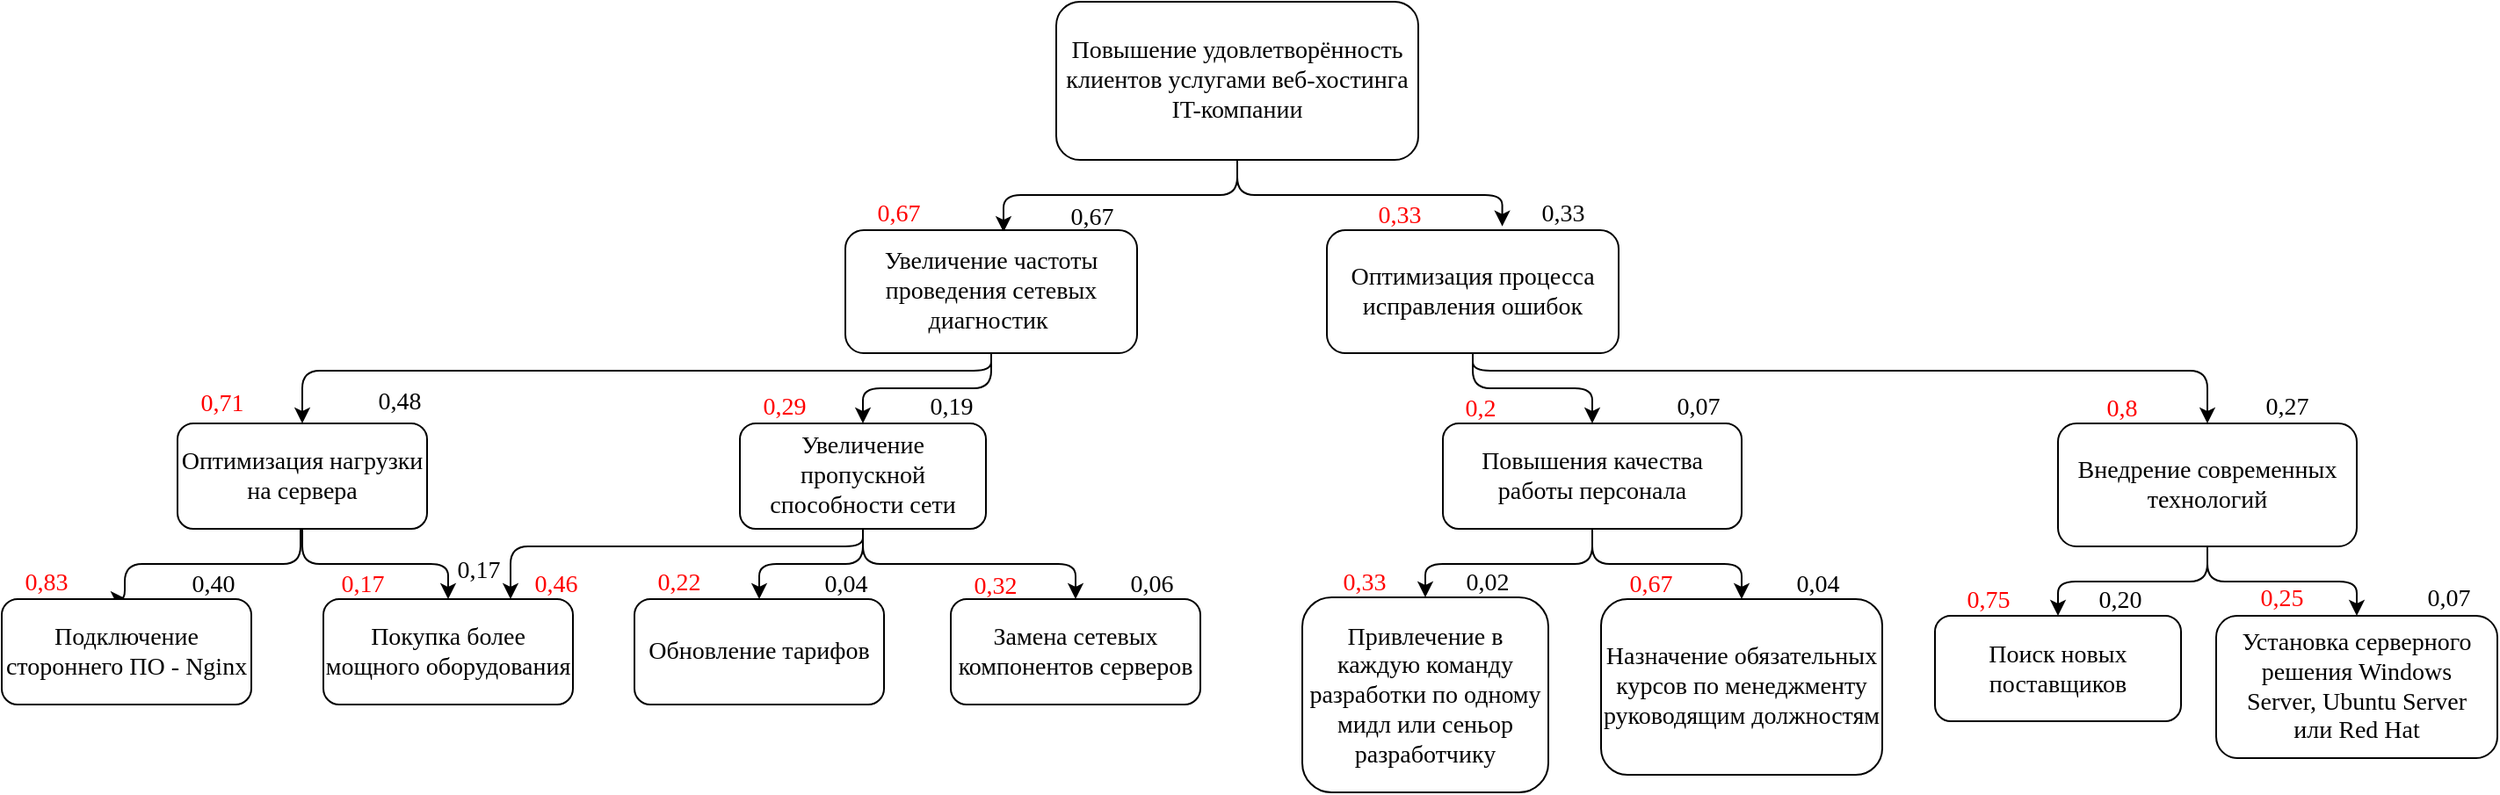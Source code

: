<mxfile version="25.0.3">
  <diagram id="-U4Rq2_LiVTU-U3_JhcS" name="Страница — 1">
    <mxGraphModel dx="2195" dy="788" grid="1" gridSize="10" guides="1" tooltips="1" connect="1" arrows="1" fold="1" page="1" pageScale="1" pageWidth="827" pageHeight="1169" math="0" shadow="0">
      <root>
        <mxCell id="0" />
        <mxCell id="1" parent="0" />
        <mxCell id="rKThlj-VnmYh2Qli6RmX-1" style="edgeStyle=orthogonalEdgeStyle;rounded=1;orthogonalLoop=1;jettySize=auto;html=1;entryX=0.545;entryY=0.016;entryDx=0;entryDy=0;entryPerimeter=0;fontSize=14;fontFamily=Times New Roman;" parent="1" source="HNKaG11sOsc3vyj5DOX0-1" target="rKThlj-VnmYh2Qli6RmX-3" edge="1">
          <mxGeometry relative="1" as="geometry">
            <mxPoint x="160" y="220" as="targetPoint" />
            <Array as="points">
              <mxPoint x="403" y="190" />
              <mxPoint x="270" y="190" />
              <mxPoint x="270" y="211" />
            </Array>
          </mxGeometry>
        </mxCell>
        <mxCell id="HNKaG11sOsc3vyj5DOX0-1" value="&lt;span style=&quot;text-align: left;&quot;&gt;Повышение удовлетворённость клиентов услугами веб-хостинга IT-компании&lt;/span&gt;" style="rounded=1;whiteSpace=wrap;html=1;fontSize=14;fontFamily=Times New Roman;" parent="1" vertex="1">
          <mxGeometry x="300" y="80" width="206" height="90" as="geometry" />
        </mxCell>
        <mxCell id="rKThlj-VnmYh2Qli6RmX-7" style="edgeStyle=orthogonalEdgeStyle;rounded=1;orthogonalLoop=1;jettySize=auto;html=1;entryX=0.5;entryY=0;entryDx=0;entryDy=0;fontSize=14;fontFamily=Times New Roman;" parent="1" source="rKThlj-VnmYh2Qli6RmX-3" target="rKThlj-VnmYh2Qli6RmX-6" edge="1">
          <mxGeometry relative="1" as="geometry">
            <Array as="points">
              <mxPoint x="263" y="290" />
              <mxPoint x="-129" y="290" />
            </Array>
          </mxGeometry>
        </mxCell>
        <mxCell id="rKThlj-VnmYh2Qli6RmX-9" style="edgeStyle=orthogonalEdgeStyle;rounded=1;orthogonalLoop=1;jettySize=auto;html=1;entryX=0.5;entryY=0;entryDx=0;entryDy=0;fontSize=14;fontFamily=Times New Roman;" parent="1" source="rKThlj-VnmYh2Qli6RmX-3" target="rKThlj-VnmYh2Qli6RmX-8" edge="1">
          <mxGeometry relative="1" as="geometry" />
        </mxCell>
        <mxCell id="rKThlj-VnmYh2Qli6RmX-3" value="&lt;div&gt;&lt;span style=&quot;background-color: initial;&quot;&gt;Увеличение частоты проведения сетевых диагностик&amp;nbsp;&lt;/span&gt;&lt;/div&gt;" style="rounded=1;whiteSpace=wrap;html=1;align=center;fontSize=14;fontFamily=Times New Roman;" parent="1" vertex="1">
          <mxGeometry x="180" y="210" width="166" height="70" as="geometry" />
        </mxCell>
        <mxCell id="rKThlj-VnmYh2Qli6RmX-26" style="edgeStyle=orthogonalEdgeStyle;rounded=1;orthogonalLoop=1;jettySize=auto;html=1;entryX=0.5;entryY=0;entryDx=0;entryDy=0;fontSize=14;fontFamily=Times New Roman;" parent="1" source="rKThlj-VnmYh2Qli6RmX-4" target="rKThlj-VnmYh2Qli6RmX-24" edge="1">
          <mxGeometry relative="1" as="geometry" />
        </mxCell>
        <mxCell id="rKThlj-VnmYh2Qli6RmX-27" style="edgeStyle=orthogonalEdgeStyle;rounded=1;orthogonalLoop=1;jettySize=auto;html=1;entryX=0.5;entryY=0;entryDx=0;entryDy=0;fontSize=14;fontFamily=Times New Roman;" parent="1" source="rKThlj-VnmYh2Qli6RmX-4" target="rKThlj-VnmYh2Qli6RmX-25" edge="1">
          <mxGeometry relative="1" as="geometry">
            <Array as="points">
              <mxPoint x="537" y="290" />
              <mxPoint x="955" y="290" />
            </Array>
          </mxGeometry>
        </mxCell>
        <mxCell id="rKThlj-VnmYh2Qli6RmX-4" value="&lt;div&gt;&lt;span&gt;Оптимизация процесса исправления ошибок&lt;/span&gt;&lt;/div&gt;" style="rounded=1;whiteSpace=wrap;html=1;align=center;fontSize=14;fontFamily=Times New Roman;" parent="1" vertex="1">
          <mxGeometry x="454" y="210" width="166" height="70" as="geometry" />
        </mxCell>
        <mxCell id="rKThlj-VnmYh2Qli6RmX-5" style="edgeStyle=orthogonalEdgeStyle;rounded=1;orthogonalLoop=1;jettySize=auto;html=1;entryX=0.601;entryY=-0.031;entryDx=0;entryDy=0;entryPerimeter=0;fontSize=14;fontFamily=Times New Roman;" parent="1" source="HNKaG11sOsc3vyj5DOX0-1" target="rKThlj-VnmYh2Qli6RmX-4" edge="1">
          <mxGeometry relative="1" as="geometry" />
        </mxCell>
        <mxCell id="rKThlj-VnmYh2Qli6RmX-13" style="edgeStyle=orthogonalEdgeStyle;rounded=1;orthogonalLoop=1;jettySize=auto;html=1;entryX=0.5;entryY=0;entryDx=0;entryDy=0;fontSize=14;fontFamily=Times New Roman;" parent="1" source="rKThlj-VnmYh2Qli6RmX-6" target="rKThlj-VnmYh2Qli6RmX-12" edge="1">
          <mxGeometry relative="1" as="geometry" />
        </mxCell>
        <mxCell id="rKThlj-VnmYh2Qli6RmX-14" style="edgeStyle=orthogonalEdgeStyle;rounded=1;orthogonalLoop=1;jettySize=auto;html=1;entryX=0.5;entryY=0;entryDx=0;entryDy=0;fontSize=14;fontFamily=Times New Roman;" parent="1" source="rKThlj-VnmYh2Qli6RmX-6" target="rKThlj-VnmYh2Qli6RmX-11" edge="1">
          <mxGeometry relative="1" as="geometry">
            <Array as="points">
              <mxPoint x="-130" y="400" />
              <mxPoint x="-230" y="400" />
              <mxPoint x="-230" y="420" />
            </Array>
          </mxGeometry>
        </mxCell>
        <mxCell id="rKThlj-VnmYh2Qli6RmX-6" value="&lt;div&gt;&lt;span style=&quot;background-color: initial;&quot;&gt;Оптимизация нагрузки на сервера&lt;/span&gt;&lt;/div&gt;" style="rounded=1;whiteSpace=wrap;html=1;align=center;fontSize=14;fontFamily=Times New Roman;" parent="1" vertex="1">
          <mxGeometry x="-200" y="320" width="142" height="60" as="geometry" />
        </mxCell>
        <mxCell id="rKThlj-VnmYh2Qli6RmX-17" style="edgeStyle=orthogonalEdgeStyle;rounded=1;orthogonalLoop=1;jettySize=auto;html=1;entryX=0.5;entryY=0;entryDx=0;entryDy=0;fontSize=14;fontFamily=Times New Roman;" parent="1" source="rKThlj-VnmYh2Qli6RmX-8" target="rKThlj-VnmYh2Qli6RmX-15" edge="1">
          <mxGeometry relative="1" as="geometry" />
        </mxCell>
        <mxCell id="rKThlj-VnmYh2Qli6RmX-18" style="edgeStyle=orthogonalEdgeStyle;rounded=1;orthogonalLoop=1;jettySize=auto;html=1;entryX=0.5;entryY=0;entryDx=0;entryDy=0;fontSize=14;fontFamily=Times New Roman;" parent="1" source="rKThlj-VnmYh2Qli6RmX-8" target="rKThlj-VnmYh2Qli6RmX-16" edge="1">
          <mxGeometry relative="1" as="geometry" />
        </mxCell>
        <mxCell id="rKThlj-VnmYh2Qli6RmX-19" style="edgeStyle=orthogonalEdgeStyle;rounded=1;orthogonalLoop=1;jettySize=auto;html=1;entryX=0.75;entryY=0;entryDx=0;entryDy=0;fontSize=14;fontFamily=Times New Roman;" parent="1" source="rKThlj-VnmYh2Qli6RmX-8" target="rKThlj-VnmYh2Qli6RmX-12" edge="1">
          <mxGeometry relative="1" as="geometry">
            <Array as="points">
              <mxPoint x="190" y="390" />
              <mxPoint x="-10" y="390" />
            </Array>
          </mxGeometry>
        </mxCell>
        <mxCell id="rKThlj-VnmYh2Qli6RmX-8" value="&lt;span&gt;Увеличение пропускной способности сети&lt;/span&gt;" style="rounded=1;whiteSpace=wrap;html=1;align=center;fontSize=14;fontFamily=Times New Roman;" parent="1" vertex="1">
          <mxGeometry x="120" y="320" width="140" height="60" as="geometry" />
        </mxCell>
        <mxCell id="rKThlj-VnmYh2Qli6RmX-11" value="&lt;div&gt;&lt;span&gt;Подключение стороннего ПО -&amp;nbsp;&lt;/span&gt;&lt;span style=&quot;background-color: initial;&quot;&gt;Nginx&lt;/span&gt;&lt;/div&gt;" style="rounded=1;whiteSpace=wrap;html=1;align=center;fontSize=14;fontFamily=Times New Roman;" parent="1" vertex="1">
          <mxGeometry x="-300" y="420" width="142" height="60" as="geometry" />
        </mxCell>
        <mxCell id="rKThlj-VnmYh2Qli6RmX-12" value="&lt;span&gt;Покупка более мощного оборудования&lt;/span&gt;" style="rounded=1;whiteSpace=wrap;html=1;align=center;fontSize=14;fontFamily=Times New Roman;" parent="1" vertex="1">
          <mxGeometry x="-117" y="420" width="142" height="60" as="geometry" />
        </mxCell>
        <mxCell id="rKThlj-VnmYh2Qli6RmX-15" value="&lt;span&gt;Обновление тарифов&lt;/span&gt;" style="rounded=1;whiteSpace=wrap;html=1;align=center;fontSize=14;fontFamily=Times New Roman;" parent="1" vertex="1">
          <mxGeometry x="60" y="420" width="142" height="60" as="geometry" />
        </mxCell>
        <mxCell id="rKThlj-VnmYh2Qli6RmX-16" value="&lt;span&gt;Замена сетевых компонентов серверов&lt;/span&gt;" style="rounded=1;whiteSpace=wrap;html=1;align=center;fontSize=14;fontFamily=Times New Roman;" parent="1" vertex="1">
          <mxGeometry x="240" y="420" width="142" height="60" as="geometry" />
        </mxCell>
        <mxCell id="rKThlj-VnmYh2Qli6RmX-20" value="&lt;span&gt;Привлечение в каждую команду разработки по одному мидл или сеньор разработчику&lt;/span&gt;" style="rounded=1;whiteSpace=wrap;html=1;align=center;fontSize=14;fontFamily=Times New Roman;" parent="1" vertex="1">
          <mxGeometry x="440" y="419" width="140" height="111" as="geometry" />
        </mxCell>
        <mxCell id="rKThlj-VnmYh2Qli6RmX-21" value="&lt;span&gt;Назначение обязательных курсов по менеджменту руководящим должностям&lt;/span&gt;" style="rounded=1;whiteSpace=wrap;html=1;align=center;fontSize=14;fontFamily=Times New Roman;" parent="1" vertex="1">
          <mxGeometry x="610" y="420" width="160" height="100" as="geometry" />
        </mxCell>
        <mxCell id="rKThlj-VnmYh2Qli6RmX-22" value="&lt;span&gt;Поиск новых поставщиков&lt;/span&gt;" style="rounded=1;whiteSpace=wrap;html=1;align=center;fontSize=14;fontFamily=Times New Roman;" parent="1" vertex="1">
          <mxGeometry x="800" y="429.5" width="140" height="60" as="geometry" />
        </mxCell>
        <mxCell id="rKThlj-VnmYh2Qli6RmX-23" value="&lt;font&gt;Установка серверного решения&amp;nbsp;&lt;span style=&quot;text-align: left;&quot;&gt;Windows Server&lt;/span&gt;,&amp;nbsp;&lt;span style=&quot;text-align: left; background-color: initial;&quot;&gt;Ubuntu Server или&amp;nbsp;&lt;/span&gt;&lt;span style=&quot;text-align: left; background-color: initial;&quot;&gt;Red Hat&lt;/span&gt;&lt;/font&gt;" style="rounded=1;whiteSpace=wrap;html=1;align=center;fontSize=14;fontFamily=Times New Roman;" parent="1" vertex="1">
          <mxGeometry x="960" y="429.5" width="160" height="81" as="geometry" />
        </mxCell>
        <mxCell id="rKThlj-VnmYh2Qli6RmX-28" style="edgeStyle=orthogonalEdgeStyle;rounded=1;orthogonalLoop=1;jettySize=auto;html=1;entryX=0.5;entryY=0;entryDx=0;entryDy=0;fontSize=14;fontFamily=Times New Roman;" parent="1" source="rKThlj-VnmYh2Qli6RmX-24" target="rKThlj-VnmYh2Qli6RmX-20" edge="1">
          <mxGeometry relative="1" as="geometry" />
        </mxCell>
        <mxCell id="rKThlj-VnmYh2Qli6RmX-29" style="edgeStyle=orthogonalEdgeStyle;rounded=1;orthogonalLoop=1;jettySize=auto;html=1;entryX=0.5;entryY=0;entryDx=0;entryDy=0;fontSize=14;fontFamily=Times New Roman;" parent="1" source="rKThlj-VnmYh2Qli6RmX-24" target="rKThlj-VnmYh2Qli6RmX-21" edge="1">
          <mxGeometry relative="1" as="geometry" />
        </mxCell>
        <mxCell id="rKThlj-VnmYh2Qli6RmX-24" value="&lt;span&gt;Повышения качества работы персонала&lt;/span&gt;" style="rounded=1;whiteSpace=wrap;html=1;align=center;fontSize=14;fontFamily=Times New Roman;" parent="1" vertex="1">
          <mxGeometry x="520" y="320" width="170" height="60" as="geometry" />
        </mxCell>
        <mxCell id="rKThlj-VnmYh2Qli6RmX-30" style="edgeStyle=orthogonalEdgeStyle;rounded=1;orthogonalLoop=1;jettySize=auto;html=1;entryX=0.5;entryY=0;entryDx=0;entryDy=0;fontSize=14;fontFamily=Times New Roman;" parent="1" source="rKThlj-VnmYh2Qli6RmX-25" target="rKThlj-VnmYh2Qli6RmX-22" edge="1">
          <mxGeometry relative="1" as="geometry" />
        </mxCell>
        <mxCell id="rKThlj-VnmYh2Qli6RmX-31" style="edgeStyle=orthogonalEdgeStyle;rounded=1;orthogonalLoop=1;jettySize=auto;html=1;entryX=0.5;entryY=0;entryDx=0;entryDy=0;fontSize=14;fontFamily=Times New Roman;" parent="1" source="rKThlj-VnmYh2Qli6RmX-25" target="rKThlj-VnmYh2Qli6RmX-23" edge="1">
          <mxGeometry relative="1" as="geometry" />
        </mxCell>
        <mxCell id="rKThlj-VnmYh2Qli6RmX-25" value="&lt;span&gt;Внедрение современных технологий&lt;/span&gt;" style="rounded=1;whiteSpace=wrap;html=1;align=center;fontSize=14;fontFamily=Times New Roman;" parent="1" vertex="1">
          <mxGeometry x="870" y="320" width="170" height="70" as="geometry" />
        </mxCell>
        <mxCell id="eu9lil6IsJVL8vnQT2Gd-2" value="0,67" style="text;html=1;align=center;verticalAlign=middle;resizable=0;points=[];autosize=1;strokeColor=none;fillColor=none;fontColor=#ff0000;fontSize=14;fontFamily=Times New Roman;" parent="1" vertex="1">
          <mxGeometry x="185" y="186" width="50" height="30" as="geometry" />
        </mxCell>
        <mxCell id="eu9lil6IsJVL8vnQT2Gd-3" value="0,33" style="text;html=1;align=center;verticalAlign=middle;resizable=0;points=[];autosize=1;strokeColor=none;fillColor=none;fontColor=#FF0000;fontSize=14;fontFamily=Times New Roman;" parent="1" vertex="1">
          <mxGeometry x="470" y="187" width="50" height="30" as="geometry" />
        </mxCell>
        <mxCell id="eu9lil6IsJVL8vnQT2Gd-4" value="0,67" style="text;html=1;align=center;verticalAlign=middle;resizable=0;points=[];autosize=1;strokeColor=none;fillColor=none;fontSize=14;fontFamily=Times New Roman;" parent="1" vertex="1">
          <mxGeometry x="295" y="188" width="50" height="30" as="geometry" />
        </mxCell>
        <mxCell id="eu9lil6IsJVL8vnQT2Gd-5" value="0,33" style="text;html=1;align=center;verticalAlign=middle;resizable=0;points=[];autosize=1;strokeColor=none;fillColor=none;fontSize=14;fontFamily=Times New Roman;" parent="1" vertex="1">
          <mxGeometry x="563" y="186" width="50" height="30" as="geometry" />
        </mxCell>
        <mxCell id="eu9lil6IsJVL8vnQT2Gd-6" value="&lt;p class=&quot;western&quot; align=&quot;center&quot; style=&quot;line-height: 18.667px; text-align: justify; text-indent: 0cm; margin-bottom: 0cm; background: transparent; text-wrap-mode: wrap;&quot;&gt;&lt;font&gt;0,48&lt;/font&gt;&lt;/p&gt;" style="text;html=1;align=center;verticalAlign=middle;resizable=0;points=[];autosize=1;strokeColor=none;fillColor=none;fontSize=14;fontFamily=Times New Roman;" parent="1" vertex="1">
          <mxGeometry x="-99" y="276" width="50" height="50" as="geometry" />
        </mxCell>
        <mxCell id="eu9lil6IsJVL8vnQT2Gd-7" value="&lt;p class=&quot;western&quot; align=&quot;center&quot; style=&quot;line-height: 18.667px; text-align: justify; text-indent: 0cm; margin-bottom: 0cm; background: transparent; text-wrap-mode: wrap;&quot;&gt;&lt;font&gt;0,19&lt;/font&gt;&lt;/p&gt;" style="text;html=1;align=center;verticalAlign=middle;resizable=0;points=[];autosize=1;strokeColor=none;fillColor=none;fontSize=14;fontFamily=Times New Roman;" parent="1" vertex="1">
          <mxGeometry x="215" y="279" width="50" height="50" as="geometry" />
        </mxCell>
        <mxCell id="eu9lil6IsJVL8vnQT2Gd-9" value="&lt;p class=&quot;western&quot; align=&quot;center&quot; style=&quot;line-height: 18.667px; text-align: justify; text-indent: 0cm; margin-bottom: 0cm; background: transparent; text-wrap-mode: wrap;&quot;&gt;&lt;font&gt;0,07&lt;/font&gt;&lt;/p&gt;" style="text;html=1;align=center;verticalAlign=middle;resizable=0;points=[];autosize=1;strokeColor=none;fillColor=none;fontSize=14;fontFamily=Times New Roman;" parent="1" vertex="1">
          <mxGeometry x="640" y="279" width="50" height="50" as="geometry" />
        </mxCell>
        <mxCell id="eu9lil6IsJVL8vnQT2Gd-10" value="&lt;p class=&quot;western&quot; align=&quot;center&quot; style=&quot;line-height: 18.667px; text-align: justify; text-indent: 0cm; margin-bottom: 0cm; background: transparent; text-wrap-mode: wrap;&quot;&gt;&lt;font&gt;0,27&lt;/font&gt;&lt;/p&gt;" style="text;html=1;align=center;verticalAlign=middle;resizable=0;points=[];autosize=1;strokeColor=none;fillColor=none;fontSize=14;fontFamily=Times New Roman;" parent="1" vertex="1">
          <mxGeometry x="975" y="279" width="50" height="50" as="geometry" />
        </mxCell>
        <mxCell id="eu9lil6IsJVL8vnQT2Gd-11" value="&lt;p class=&quot;western&quot; align=&quot;center&quot; style=&quot;line-height: 18.667px; text-align: justify; text-indent: 0cm; margin-bottom: 0cm; background: transparent; text-wrap-mode: wrap;&quot;&gt;&lt;font&gt;0,40&lt;/font&gt;&lt;/p&gt;" style="text;html=1;align=center;verticalAlign=middle;resizable=0;points=[];autosize=1;strokeColor=none;fillColor=none;fontSize=14;fontFamily=Times New Roman;" parent="1" vertex="1">
          <mxGeometry x="-205" y="380" width="50" height="50" as="geometry" />
        </mxCell>
        <mxCell id="eu9lil6IsJVL8vnQT2Gd-12" value="&lt;p class=&quot;western&quot; align=&quot;center&quot; style=&quot;line-height: 18.667px; text-align: justify; text-indent: 0cm; margin-bottom: 0cm; background: transparent; text-wrap-mode: wrap;&quot;&gt;&lt;font&gt;0,17&lt;/font&gt;&lt;/p&gt;" style="text;html=1;align=center;verticalAlign=middle;resizable=0;points=[];autosize=1;strokeColor=none;fillColor=none;fontSize=14;fontFamily=Times New Roman;" parent="1" vertex="1">
          <mxGeometry x="-54" y="372" width="50" height="50" as="geometry" />
        </mxCell>
        <mxCell id="eu9lil6IsJVL8vnQT2Gd-13" value="&lt;p class=&quot;western&quot; align=&quot;center&quot; style=&quot;line-height: 18.667px; text-align: justify; text-indent: 0cm; margin-bottom: 0cm; background: transparent; text-wrap-mode: wrap;&quot;&gt;&lt;font&gt;0,04&lt;/font&gt;&lt;/p&gt;" style="text;html=1;align=center;verticalAlign=middle;resizable=0;points=[];autosize=1;strokeColor=none;fillColor=none;fontSize=14;fontFamily=Times New Roman;" parent="1" vertex="1">
          <mxGeometry x="155" y="380" width="50" height="50" as="geometry" />
        </mxCell>
        <mxCell id="eu9lil6IsJVL8vnQT2Gd-14" value="&lt;p class=&quot;western&quot; align=&quot;center&quot; style=&quot;line-height: 18.667px; text-align: justify; text-indent: 0cm; margin-bottom: 0cm; background: transparent; text-wrap-mode: wrap;&quot;&gt;&lt;font&gt;0,06&lt;/font&gt;&lt;/p&gt;" style="text;html=1;align=center;verticalAlign=middle;resizable=0;points=[];autosize=1;strokeColor=none;fillColor=none;fontSize=14;fontFamily=Times New Roman;" parent="1" vertex="1">
          <mxGeometry x="329" y="380" width="50" height="50" as="geometry" />
        </mxCell>
        <mxCell id="eu9lil6IsJVL8vnQT2Gd-15" value="&lt;p class=&quot;western&quot; align=&quot;center&quot; style=&quot;line-height: 18.667px; text-align: justify; text-indent: 0cm; margin-bottom: 0cm; background: transparent; text-wrap-mode: wrap;&quot;&gt;&lt;font&gt;0,02&lt;/font&gt;&lt;/p&gt;" style="text;html=1;align=center;verticalAlign=middle;resizable=0;points=[];autosize=1;strokeColor=none;fillColor=none;fontSize=14;fontFamily=Times New Roman;" parent="1" vertex="1">
          <mxGeometry x="520" y="379" width="50" height="50" as="geometry" />
        </mxCell>
        <mxCell id="eu9lil6IsJVL8vnQT2Gd-16" value="&lt;p class=&quot;western&quot; align=&quot;center&quot; style=&quot;line-height: 18.667px; text-align: justify; text-indent: 0cm; margin-bottom: 0cm; background: transparent; text-wrap-mode: wrap;&quot;&gt;&lt;font&gt;0,04&lt;/font&gt;&lt;/p&gt;" style="text;html=1;align=center;verticalAlign=middle;resizable=0;points=[];autosize=1;strokeColor=none;fillColor=none;fontSize=14;fontFamily=Times New Roman;" parent="1" vertex="1">
          <mxGeometry x="708" y="380" width="50" height="50" as="geometry" />
        </mxCell>
        <mxCell id="eu9lil6IsJVL8vnQT2Gd-17" value="&lt;p class=&quot;western&quot; align=&quot;center&quot; style=&quot;line-height: 18.667px; text-align: justify; text-indent: 0cm; margin-bottom: 0cm; background: transparent; text-wrap-mode: wrap;&quot;&gt;&lt;font&gt;0,20&lt;/font&gt;&lt;/p&gt;" style="text;html=1;align=center;verticalAlign=middle;resizable=0;points=[];autosize=1;strokeColor=none;fillColor=none;fontSize=14;fontFamily=Times New Roman;" parent="1" vertex="1">
          <mxGeometry x="880" y="388.5" width="50" height="50" as="geometry" />
        </mxCell>
        <mxCell id="eu9lil6IsJVL8vnQT2Gd-18" value="&lt;p class=&quot;western&quot; align=&quot;center&quot; style=&quot;line-height: 18.667px; text-align: justify; text-indent: 0cm; margin-bottom: 0cm; background: transparent; text-wrap-mode: wrap;&quot;&gt;&lt;font&gt;0,07&lt;/font&gt;&lt;/p&gt;" style="text;html=1;align=center;verticalAlign=middle;resizable=0;points=[];autosize=1;strokeColor=none;fillColor=none;fontSize=14;fontFamily=Times New Roman;" parent="1" vertex="1">
          <mxGeometry x="1067" y="387.5" width="50" height="50" as="geometry" />
        </mxCell>
        <mxCell id="OovJgMgyToozkzRoq4on-3" value="0,71" style="text;html=1;align=center;verticalAlign=middle;resizable=0;points=[];autosize=1;strokeColor=none;fillColor=none;fontColor=#ff0000;fontSize=14;fontFamily=Times New Roman;" vertex="1" parent="1">
          <mxGeometry x="-200" y="294" width="50" height="30" as="geometry" />
        </mxCell>
        <mxCell id="OovJgMgyToozkzRoq4on-4" value="0,29" style="text;html=1;align=center;verticalAlign=middle;resizable=0;points=[];autosize=1;strokeColor=none;fillColor=none;fontColor=#ff0000;fontSize=14;fontFamily=Times New Roman;" vertex="1" parent="1">
          <mxGeometry x="120" y="296" width="50" height="30" as="geometry" />
        </mxCell>
        <mxCell id="OovJgMgyToozkzRoq4on-5" value="0,2" style="text;html=1;align=center;verticalAlign=middle;resizable=0;points=[];autosize=1;strokeColor=none;fillColor=none;fontColor=#ff0000;fontSize=14;fontFamily=Times New Roman;" vertex="1" parent="1">
          <mxGeometry x="521" y="297" width="40" height="30" as="geometry" />
        </mxCell>
        <mxCell id="OovJgMgyToozkzRoq4on-6" value="0,8" style="text;html=1;align=center;verticalAlign=middle;resizable=0;points=[];autosize=1;strokeColor=none;fillColor=none;fontColor=#ff0000;fontSize=14;fontFamily=Times New Roman;" vertex="1" parent="1">
          <mxGeometry x="886" y="297" width="40" height="30" as="geometry" />
        </mxCell>
        <mxCell id="OovJgMgyToozkzRoq4on-7" value="0,83" style="text;html=1;align=center;verticalAlign=middle;resizable=0;points=[];autosize=1;strokeColor=none;fillColor=none;fontColor=#ff0000;fontSize=14;fontFamily=Times New Roman;" vertex="1" parent="1">
          <mxGeometry x="-300" y="396" width="50" height="30" as="geometry" />
        </mxCell>
        <mxCell id="OovJgMgyToozkzRoq4on-8" value="0,17" style="text;html=1;align=center;verticalAlign=middle;resizable=0;points=[];autosize=1;strokeColor=none;fillColor=none;fontColor=#ff0000;fontSize=14;fontFamily=Times New Roman;" vertex="1" parent="1">
          <mxGeometry x="-120" y="397" width="50" height="30" as="geometry" />
        </mxCell>
        <mxCell id="OovJgMgyToozkzRoq4on-9" value="0,46" style="text;html=1;align=center;verticalAlign=middle;resizable=0;points=[];autosize=1;strokeColor=none;fillColor=none;fontColor=#ff0000;fontSize=14;fontFamily=Times New Roman;" vertex="1" parent="1">
          <mxGeometry x="-10" y="397" width="50" height="30" as="geometry" />
        </mxCell>
        <mxCell id="OovJgMgyToozkzRoq4on-10" value="0,22" style="text;html=1;align=center;verticalAlign=middle;resizable=0;points=[];autosize=1;strokeColor=none;fillColor=none;fontColor=#ff0000;fontSize=14;fontFamily=Times New Roman;" vertex="1" parent="1">
          <mxGeometry x="60" y="396" width="50" height="30" as="geometry" />
        </mxCell>
        <mxCell id="OovJgMgyToozkzRoq4on-11" value="0,32" style="text;html=1;align=center;verticalAlign=middle;resizable=0;points=[];autosize=1;strokeColor=none;fillColor=none;fontColor=#ff0000;fontSize=14;fontFamily=Times New Roman;" vertex="1" parent="1">
          <mxGeometry x="240" y="397.5" width="50" height="30" as="geometry" />
        </mxCell>
        <mxCell id="OovJgMgyToozkzRoq4on-12" value="0,33" style="text;html=1;align=center;verticalAlign=middle;resizable=0;points=[];autosize=1;strokeColor=none;fillColor=none;fontColor=#ff0000;fontSize=14;fontFamily=Times New Roman;" vertex="1" parent="1">
          <mxGeometry x="450" y="395.5" width="50" height="30" as="geometry" />
        </mxCell>
        <mxCell id="OovJgMgyToozkzRoq4on-13" value="0,67" style="text;html=1;align=center;verticalAlign=middle;resizable=0;points=[];autosize=1;strokeColor=none;fillColor=none;fontColor=#ff0000;fontSize=14;fontFamily=Times New Roman;" vertex="1" parent="1">
          <mxGeometry x="613" y="396.5" width="50" height="30" as="geometry" />
        </mxCell>
        <mxCell id="OovJgMgyToozkzRoq4on-14" value="0,75" style="text;html=1;align=center;verticalAlign=middle;resizable=0;points=[];autosize=1;strokeColor=none;fillColor=none;fontColor=#ff0000;fontSize=14;fontFamily=Times New Roman;" vertex="1" parent="1">
          <mxGeometry x="805" y="405.5" width="50" height="30" as="geometry" />
        </mxCell>
        <mxCell id="OovJgMgyToozkzRoq4on-15" value="0,25" style="text;html=1;align=center;verticalAlign=middle;resizable=0;points=[];autosize=1;strokeColor=none;fillColor=none;fontColor=#ff0000;fontSize=14;fontFamily=Times New Roman;" vertex="1" parent="1">
          <mxGeometry x="972" y="404.5" width="50" height="30" as="geometry" />
        </mxCell>
      </root>
    </mxGraphModel>
  </diagram>
</mxfile>
